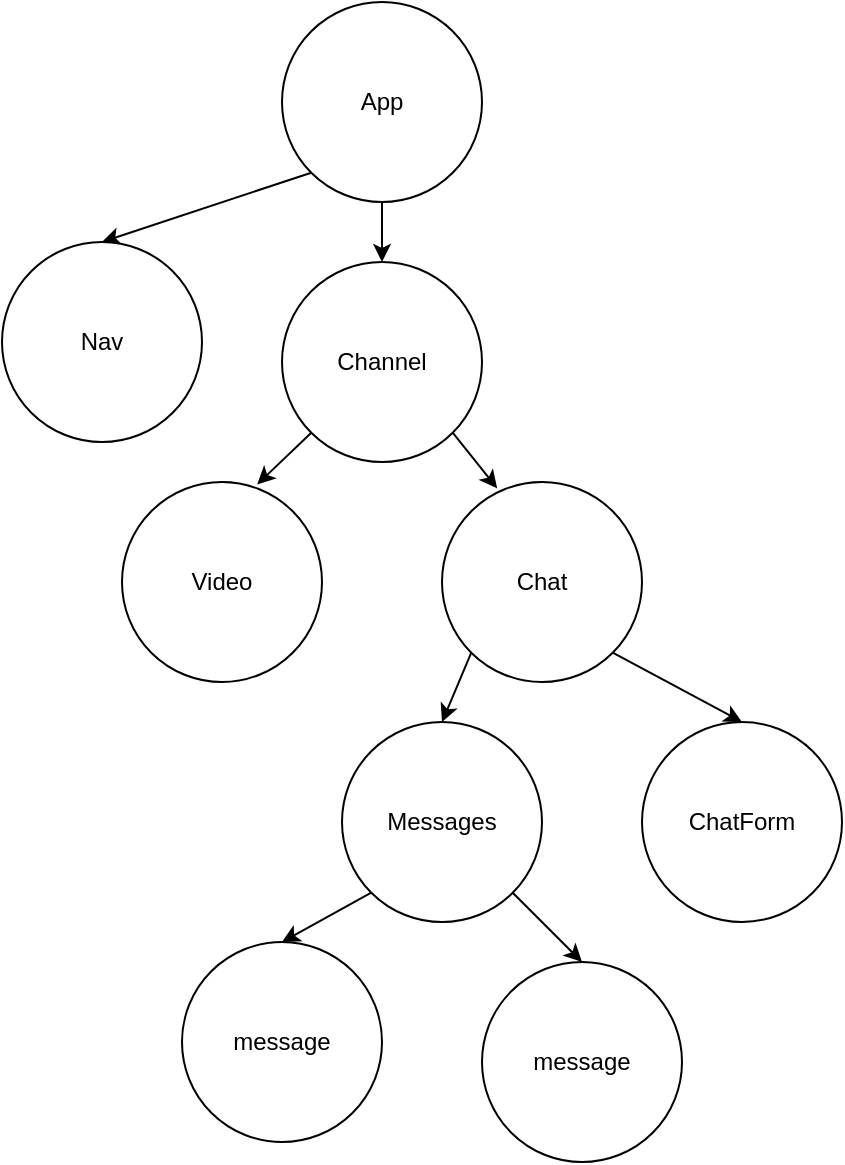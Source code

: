 <mxfile>
    <diagram id="G3EB6DZDmdkigZsusR-b" name="Page-1">
        <mxGraphModel dx="1024" dy="1011" grid="1" gridSize="10" guides="1" tooltips="1" connect="1" arrows="1" fold="1" page="1" pageScale="1" pageWidth="1100" pageHeight="850" math="0" shadow="0">
            <root>
                <mxCell id="0"/>
                <mxCell id="1" parent="0"/>
                <mxCell id="12" style="edgeStyle=none;html=1;exitX=0.5;exitY=1;exitDx=0;exitDy=0;entryX=0.5;entryY=0;entryDx=0;entryDy=0;" edge="1" parent="1" source="2" target="4">
                    <mxGeometry relative="1" as="geometry"/>
                </mxCell>
                <mxCell id="21" style="edgeStyle=none;html=1;exitX=0;exitY=1;exitDx=0;exitDy=0;entryX=0.5;entryY=0;entryDx=0;entryDy=0;" edge="1" parent="1" source="2" target="19">
                    <mxGeometry relative="1" as="geometry"/>
                </mxCell>
                <mxCell id="2" value="App" style="ellipse;whiteSpace=wrap;html=1;aspect=fixed;" vertex="1" parent="1">
                    <mxGeometry x="420" y="40" width="100" height="100" as="geometry"/>
                </mxCell>
                <mxCell id="13" style="edgeStyle=none;html=1;exitX=0;exitY=1;exitDx=0;exitDy=0;entryX=0.676;entryY=0.012;entryDx=0;entryDy=0;entryPerimeter=0;" edge="1" parent="1" source="4" target="5">
                    <mxGeometry relative="1" as="geometry"/>
                </mxCell>
                <mxCell id="14" style="edgeStyle=none;html=1;exitX=1;exitY=1;exitDx=0;exitDy=0;entryX=0.276;entryY=0.032;entryDx=0;entryDy=0;entryPerimeter=0;" edge="1" parent="1" source="4" target="6">
                    <mxGeometry relative="1" as="geometry"/>
                </mxCell>
                <mxCell id="4" value="Channel" style="ellipse;whiteSpace=wrap;html=1;aspect=fixed;" vertex="1" parent="1">
                    <mxGeometry x="420" y="170" width="100" height="100" as="geometry"/>
                </mxCell>
                <mxCell id="5" value="Video" style="ellipse;whiteSpace=wrap;html=1;aspect=fixed;" vertex="1" parent="1">
                    <mxGeometry x="340" y="280" width="100" height="100" as="geometry"/>
                </mxCell>
                <mxCell id="15" style="edgeStyle=none;html=1;exitX=0;exitY=1;exitDx=0;exitDy=0;entryX=0.5;entryY=0;entryDx=0;entryDy=0;" edge="1" parent="1" source="6" target="7">
                    <mxGeometry relative="1" as="geometry"/>
                </mxCell>
                <mxCell id="16" style="edgeStyle=none;html=1;exitX=1;exitY=1;exitDx=0;exitDy=0;entryX=0.5;entryY=0;entryDx=0;entryDy=0;" edge="1" parent="1" source="6" target="8">
                    <mxGeometry relative="1" as="geometry"/>
                </mxCell>
                <mxCell id="6" value="Chat" style="ellipse;whiteSpace=wrap;html=1;aspect=fixed;" vertex="1" parent="1">
                    <mxGeometry x="500" y="280" width="100" height="100" as="geometry"/>
                </mxCell>
                <mxCell id="17" style="edgeStyle=none;html=1;exitX=0;exitY=1;exitDx=0;exitDy=0;entryX=0.5;entryY=0;entryDx=0;entryDy=0;" edge="1" parent="1" source="7" target="9">
                    <mxGeometry relative="1" as="geometry"/>
                </mxCell>
                <mxCell id="18" style="edgeStyle=none;html=1;exitX=1;exitY=1;exitDx=0;exitDy=0;entryX=0.5;entryY=0;entryDx=0;entryDy=0;" edge="1" parent="1" source="7" target="10">
                    <mxGeometry relative="1" as="geometry"/>
                </mxCell>
                <mxCell id="7" value="Messages" style="ellipse;whiteSpace=wrap;html=1;aspect=fixed;" vertex="1" parent="1">
                    <mxGeometry x="450" y="400" width="100" height="100" as="geometry"/>
                </mxCell>
                <mxCell id="8" value="ChatForm" style="ellipse;whiteSpace=wrap;html=1;aspect=fixed;" vertex="1" parent="1">
                    <mxGeometry x="600" y="400" width="100" height="100" as="geometry"/>
                </mxCell>
                <mxCell id="9" value="message" style="ellipse;whiteSpace=wrap;html=1;aspect=fixed;" vertex="1" parent="1">
                    <mxGeometry x="370" y="510" width="100" height="100" as="geometry"/>
                </mxCell>
                <mxCell id="10" value="message" style="ellipse;whiteSpace=wrap;html=1;aspect=fixed;" vertex="1" parent="1">
                    <mxGeometry x="520" y="520" width="100" height="100" as="geometry"/>
                </mxCell>
                <mxCell id="19" value="Nav" style="ellipse;whiteSpace=wrap;html=1;aspect=fixed;" vertex="1" parent="1">
                    <mxGeometry x="280" y="160" width="100" height="100" as="geometry"/>
                </mxCell>
            </root>
        </mxGraphModel>
    </diagram>
</mxfile>